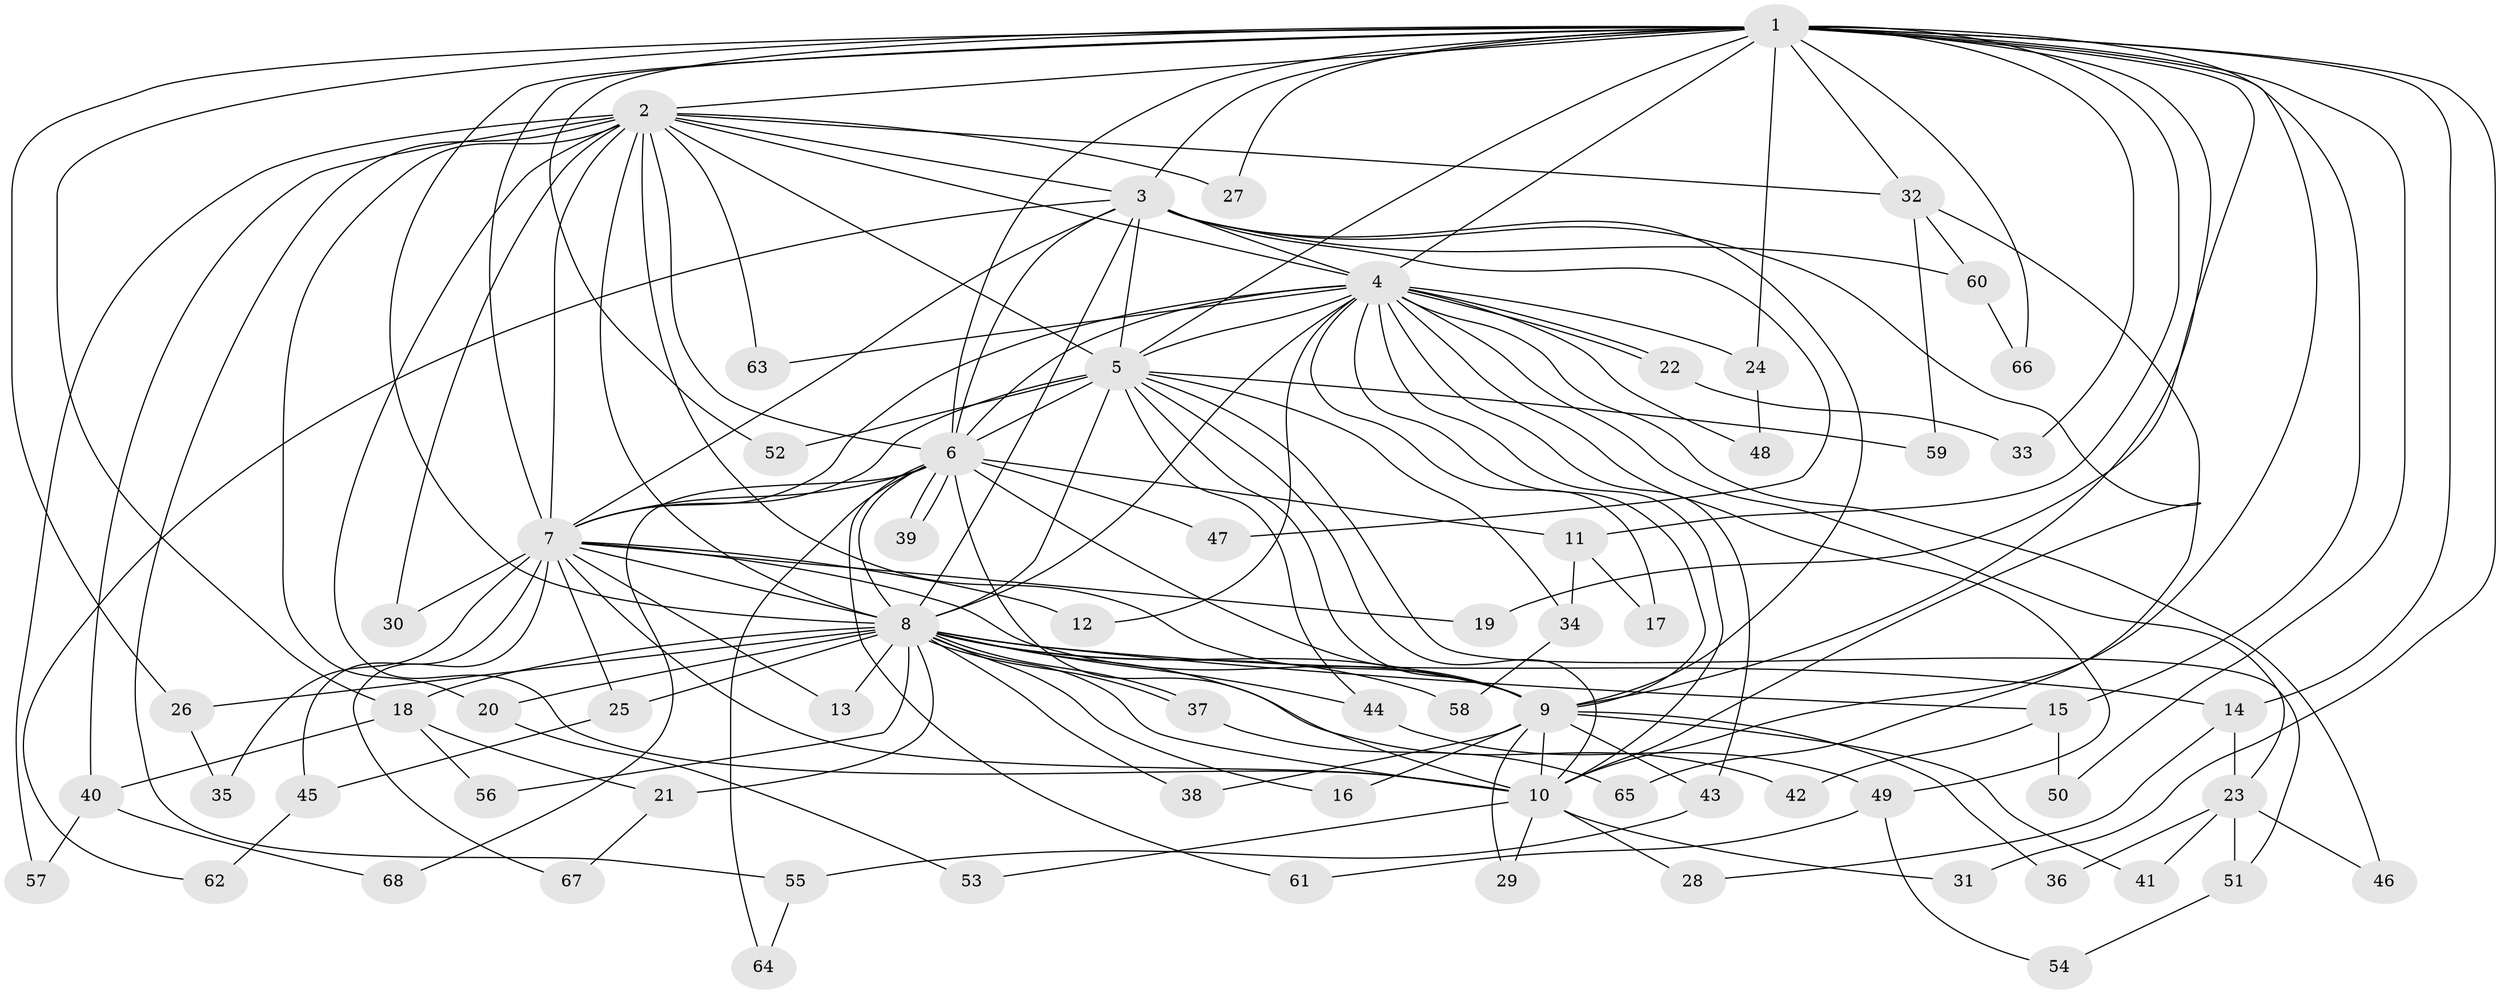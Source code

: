 // coarse degree distribution, {16: 0.0425531914893617, 25: 0.02127659574468085, 15: 0.02127659574468085, 2: 0.5957446808510638, 3: 0.23404255319148937, 1: 0.02127659574468085, 5: 0.0425531914893617, 10: 0.02127659574468085}
// Generated by graph-tools (version 1.1) at 2025/46/03/04/25 21:46:29]
// undirected, 68 vertices, 161 edges
graph export_dot {
graph [start="1"]
  node [color=gray90,style=filled];
  1;
  2;
  3;
  4;
  5;
  6;
  7;
  8;
  9;
  10;
  11;
  12;
  13;
  14;
  15;
  16;
  17;
  18;
  19;
  20;
  21;
  22;
  23;
  24;
  25;
  26;
  27;
  28;
  29;
  30;
  31;
  32;
  33;
  34;
  35;
  36;
  37;
  38;
  39;
  40;
  41;
  42;
  43;
  44;
  45;
  46;
  47;
  48;
  49;
  50;
  51;
  52;
  53;
  54;
  55;
  56;
  57;
  58;
  59;
  60;
  61;
  62;
  63;
  64;
  65;
  66;
  67;
  68;
  1 -- 2;
  1 -- 3;
  1 -- 4;
  1 -- 5;
  1 -- 6;
  1 -- 7;
  1 -- 8;
  1 -- 9;
  1 -- 10;
  1 -- 11;
  1 -- 14;
  1 -- 15;
  1 -- 18;
  1 -- 19;
  1 -- 24;
  1 -- 26;
  1 -- 27;
  1 -- 31;
  1 -- 32;
  1 -- 33;
  1 -- 50;
  1 -- 52;
  1 -- 66;
  2 -- 3;
  2 -- 4;
  2 -- 5;
  2 -- 6;
  2 -- 7;
  2 -- 8;
  2 -- 9;
  2 -- 10;
  2 -- 20;
  2 -- 27;
  2 -- 30;
  2 -- 32;
  2 -- 40;
  2 -- 55;
  2 -- 57;
  2 -- 63;
  3 -- 4;
  3 -- 5;
  3 -- 6;
  3 -- 7;
  3 -- 8;
  3 -- 9;
  3 -- 10;
  3 -- 47;
  3 -- 60;
  3 -- 62;
  4 -- 5;
  4 -- 6;
  4 -- 7;
  4 -- 8;
  4 -- 9;
  4 -- 10;
  4 -- 12;
  4 -- 17;
  4 -- 22;
  4 -- 22;
  4 -- 23;
  4 -- 24;
  4 -- 43;
  4 -- 46;
  4 -- 48;
  4 -- 49;
  4 -- 63;
  5 -- 6;
  5 -- 7;
  5 -- 8;
  5 -- 9;
  5 -- 10;
  5 -- 34;
  5 -- 44;
  5 -- 51;
  5 -- 52;
  5 -- 59;
  6 -- 7;
  6 -- 8;
  6 -- 9;
  6 -- 10;
  6 -- 11;
  6 -- 39;
  6 -- 39;
  6 -- 47;
  6 -- 61;
  6 -- 64;
  6 -- 68;
  7 -- 8;
  7 -- 9;
  7 -- 10;
  7 -- 12;
  7 -- 13;
  7 -- 19;
  7 -- 25;
  7 -- 30;
  7 -- 35;
  7 -- 45;
  7 -- 67;
  8 -- 9;
  8 -- 10;
  8 -- 13;
  8 -- 14;
  8 -- 15;
  8 -- 16;
  8 -- 18;
  8 -- 20;
  8 -- 21;
  8 -- 25;
  8 -- 26;
  8 -- 37;
  8 -- 37;
  8 -- 38;
  8 -- 42;
  8 -- 44;
  8 -- 56;
  8 -- 58;
  9 -- 10;
  9 -- 16;
  9 -- 29;
  9 -- 36;
  9 -- 38;
  9 -- 41;
  9 -- 43;
  10 -- 28;
  10 -- 29;
  10 -- 31;
  10 -- 53;
  11 -- 17;
  11 -- 34;
  14 -- 23;
  14 -- 28;
  15 -- 42;
  15 -- 50;
  18 -- 21;
  18 -- 40;
  18 -- 56;
  20 -- 53;
  21 -- 67;
  22 -- 33;
  23 -- 36;
  23 -- 41;
  23 -- 46;
  23 -- 51;
  24 -- 48;
  25 -- 45;
  26 -- 35;
  32 -- 59;
  32 -- 60;
  32 -- 65;
  34 -- 58;
  37 -- 65;
  40 -- 57;
  40 -- 68;
  43 -- 55;
  44 -- 49;
  45 -- 62;
  49 -- 54;
  49 -- 61;
  51 -- 54;
  55 -- 64;
  60 -- 66;
}
